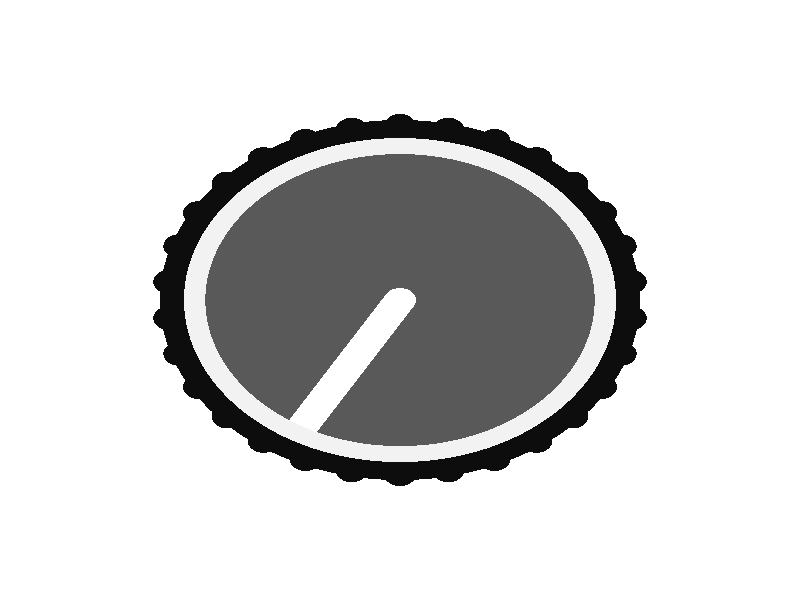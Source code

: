 // Sequential circuits style knob
// Oli Larkin 2011
// www.olilarkin.co.uk

#version 3.6

#include "colors.inc" 
#include "textures.inc"

#declare VARIANT_TEST=0; 
#declare VARIANT_ALPHA=1;	// alpha render (for foreground)
#declare VARIANT_BKG=2;		// background render (for shadow color)
#declare VARIANT_SHADOW=3;	// shadow render (for shadow shape)

#ifndef (Variant)
	#declare Variant= VARIANT_TEST;
#end

#declare START_ANGLE = -150;
#declare END_ANGLE = 150;
#declare STARTVAL = 0;
#declare NUMSTEPS = 11;
#declare TEXTSIZE = 0.4;
#declare MARKLENGTH = 1.16;
#declare TEXT_DIST=1.35;
#declare DOTSIZE=0.05;
#declare MODE=1; // 0 = dots, 1 =  lines

//#declare SCITYPE=1; // 0 = black centre, silver pointer, 1 =	opposit

#declare FUDGE_FACTOR=2.65; //	is a bodge! To be fixed

#declare INCR= ((END_ANGLE - START_ANGLE)/NUMSTEPS+FUDGE_FACTOR); 

#ifndef (TOPDOWN)
	#declare TOPDOWN=1; 
#end

#if (TOPDOWN = 1) 
	camera 
	{
		orthographic 
		up <0, 3, 0> 
		right <3, 0, 0> 
		location <0, 0.001, -2> 
		look_at <0, 0, 0> 
	 //	  sky <0,0,1>
	} 
#else 
	// normal camera at angle 
	camera 
	{ 
		location <0, -2., -2.> 
		look_at 0 
		sky <0,0,1>
	} 
#end 
	
// soft light source 
light_source 
{ 
	<-30, 30, -200> 
	color White 
	//shadowless
	area_light <15, 0, 0>, <0, 0, 15>, 5, 5 
	adaptive 1 
} 

light_source 
{ 
	<10, 10, -1> 
//	area_light <15, 0, 0>, <0, 0, 15>, 5, 5 
	color White
//	shadowless
} 

plane 
{
	z, 0.0
	texture 
	{ 
	pigment { color White  }
			#switch (Variant)
				#case (VARIANT_TEST)
			finish { ambient 0 diffuse 0.08 }
			#break
		#case (VARIANT_ALPHA)
			finish { ambient 0 diffuse 0.5 }
			#break
		#case (VARIANT_BKG)
			finish { ambient 0 diffuse 0.25 }
			#break
		#case (VARIANT_SHADOW)
			finish { ambient 0.05 diffuse 1.05 }
			#break
		 #end
	 }
	 
	 #if (Variant = VARIANT_ALPHA)
	 no_image
	#end
}


#if (MODE = 0) 
	//dots
	#local dotmarker= cylinder 
	{ 
		<0, MARKLENGTH, -.0001>,// Center of one end 
		<0, MARKLENGTH, 0>, // Center of other end 
		DOTSIZE // Radius 
		texture 
		{ 
			pigment{ color White}  
			
			finish 
			{ 
				phong 1 
				ambient 0.5 
				diffuse 0.6 
			} 
		} 
	}
	
	#declare Count=0;
	#while (Count < NUMSTEPS) 
		object
		{
			dotmarker
			rotate <0,0, -START_ANGLE -( Count * INCR)> 
		} 
		
		#declare Count=Count+1; 
	#end

#else

	//lines
	#local linemarker=box 
	{ 
		<-0.01, 0., -0.002>, // Near lower left corner 
		< 0.01, MARKLENGTH, 0> // Far upper right corner 
		
		texture 
		{ 
			pigment{ color White}  
			
			finish 
			{ 
				phong 1 
				ambient 0.5 
				diffuse 0.6 
			} 
		} 
	}
	
	#declare Count=0;
	#while (Count < NUMSTEPS) 
		object
		{
			linemarker
			rotate <0,0, -START_ANGLE -( Count * INCR)> 
		} 
		
		#declare Count=Count+1; 
	#end
#end

//numbers

#declare Count=0;

#while (Count < NUMSTEPS)
	#local mytext= text 
	{
		ttf "crystal.ttf" str(Count + STARTVAL,1,0), 1, 0
		texture 
		{			
			pigment { color White  }
			finish { ambient 1 } 
		} 
		scale <TEXTSIZE, TEXTSIZE ,0.1>
	} 
	
	#declare TextMin  = min_extent( mytext );
	#declare TextMax  = max_extent( mytext );
	#declare TextSize = TextMax - TextMin;
	
	#declare Angle=(90+ -START_ANGLE -( Count * INCR))/360.;
	#declare Xpos=TEXT_DIST*cos(Angle*6.28318);
	#declare Ypos=TEXT_DIST*sin(Angle*6.28318);
	
	object
	 { 
		mytext
		translate -TextSize / 2.
		translate <Xpos,Ypos, 0.01>
		
		#if ((Variant = VARIANT_BKG) | (Variant = VARIANT_SHADOW))
		no_image
		#end
	 }
	 #declare Count=Count+1; 
#end



// grooves around outer knob

#declare Count=0;
#while (Count <= 30) 
	cylinder 
	{ 
		<0, 0.87, 0.>,// Center of one end 
		<0, 0.87, -0.6999>, // Center of other end 
		0.06 // Radius 
		texture 
		{ 
			pigment{ color Gray05}	
			
			finish 
			{ 
			phong 0.2 
			ambient 0.5 
			diffuse 0.4 
			} 
		} 
		rotate <0,0,( Count * ((360.)/30))>	 
		#if ((Variant = VARIANT_BKG) | (Variant = VARIANT_SHADOW))
		no_image
		#end
	} 
	
	#declare Count=Count+1; 
#end

// outer knob
cylinder 
{ 
	<0, 0, 0>,// Center of one end 
	<0, 0, -0.7>, // Center of other end 
	0.9 // Radius 
	
	texture
	{ 
		pigment{ color Gray05} 
		finish { phong 0.3 } 
	}
	#if ((Variant = VARIANT_BKG) | (Variant = VARIANT_SHADOW))
	no_image
	#end
}

union
{
	// chrome ring
	cylinder
	{
		<0, 0, 0>,// Center of one end 
		<0, 0, -0.85>, // Center of other end 
		0.81 // Radius
	}

	cone 
	{
		<0, 0, -0.87>, 0.81	  // Center and radius of one end
		<0, 0, -0.89>, 0.73	   // Center and radius of other end
	}
	
	texture
		{
			Chrome_Metal
			pigment{color Gray95}
			finish
			{ 
				ambient 0.1 
				diffuse 0.1
				phong 0.1
				reflection 1
			}
		}

	#if ((Variant = VARIANT_BKG) | (Variant = VARIANT_SHADOW))
	no_image
	#end
}

// inner knob
cylinder
{
	<0, 0, 0>,// Center of one end 
	<0, 0, -0.9>, // Center of other end 
	0.73 // Radius 
	
	texture
	{
		pigment{ color Gray35} 
		finish 
		{ 
			phong 0 
			ambient 0.1
			diffuse 0.1

		}
	}

	#if ((Variant = VARIANT_BKG) | (Variant = VARIANT_SHADOW))
	no_image
	#end
}

union
{
	cylinder
	{
		<0, 0, -0.95>,// Center of one end 
		<0, 0, 0.>, // Center of other end 
		0.06 // Radius 
	}
	// pointer line on knob 
	box
	{
		<-0.06, 0., -0.95>, // Near lower left corner 
		< 0.06, 0.73, -0.95> // Far upper right corner
		
		rotate <0,0,-START_ANGLE -( clock * (END_ANGLE - START_ANGLE))> 
	}
	
	 texture
		{
			Silver_Metal
			pigment{color White}
			finish
			{ 
				ambient 0.1 
			diffuse 0.7
				phong 0.1
				reflection 1
			}
		}

	#if ((Variant = VARIANT_BKG) | (Variant = VARIANT_SHADOW))
	no_image
	#end
}




